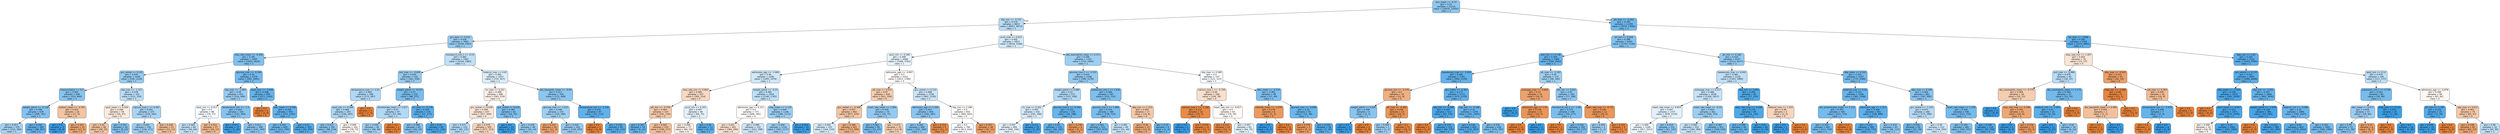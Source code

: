 digraph Tree {
node [shape=box, style="filled, rounded", color="black", fontname="helvetica"] ;
edge [fontname="helvetica"] ;
0 [label="bun_mean <= -0.37\ngini = 0.42\nsamples = 21210\nvalue = [10035, 23455]\nclass = 1", fillcolor="#8ec7f0"] ;
1 [label="sbp_min <= -0.155\ngini = 0.476\nsamples = 9815\nvalue = [6057, 9473]\nclass = 1", fillcolor="#b8dcf6"] ;
0 -> 1 [labeldistance=2.5, labelangle=45, headlabel="True"] ;
2 [label="gcs_eyes <= 0.412\ngini = 0.436\nsamples = 3992\nvalue = [2039, 4305]\nclass = 1", fillcolor="#97cbf1"] ;
1 -> 2 ;
3 [label="resp_rate_mean <= -0.506\ngini = 0.391\nsamples = 2405\nvalue = [1023, 2820]\nclass = 1", fillcolor="#81c1ee"] ;
2 -> 3 ;
4 [label="gcs_verbal <= 0.155\ngini = 0.435\nsamples = 1026\nvalue = [530, 1129]\nclass = 1", fillcolor="#96cbf1"] ;
3 -> 4 ;
5 [label="hispanic/latino <= 0.5\ngini = 0.405\nsamples = 694\nvalue = [315, 800]\nclass = 1", fillcolor="#87c4ef"] ;
4 -> 5 ;
6 [label="weight_admit <= -0.128\ngini = 0.398\nsamples = 678\nvalue = [298, 791]\nclass = 1", fillcolor="#84c2ef"] ;
5 -> 6 ;
7 [label="gini = 0.457\nsamples = 374\nvalue = [210, 384]\nclass = 1", fillcolor="#a5d3f3"] ;
6 -> 7 ;
8 [label="gini = 0.292\nsamples = 304\nvalue = [88, 407]\nclass = 1", fillcolor="#64b2eb"] ;
6 -> 8 ;
9 [label="sodium_mean <= -0.391\ngini = 0.453\nsamples = 16\nvalue = [17, 9]\nclass = 0", fillcolor="#f3c4a2"] ;
5 -> 9 ;
10 [label="gini = 0.0\nsamples = 3\nvalue = [0, 4]\nclass = 1", fillcolor="#399de5"] ;
9 -> 10 ;
11 [label="gini = 0.351\nsamples = 13\nvalue = [17, 5]\nclass = 0", fillcolor="#eda673"] ;
9 -> 11 ;
12 [label="sbp_max <= -1.127\ngini = 0.478\nsamples = 332\nvalue = [215, 329]\nclass = 1", fillcolor="#baddf6"] ;
4 -> 12 ;
13 [label="spo2_mean <= 0.594\ngini = 0.496\nsamples = 59\nvalue = [56, 47]\nclass = 0", fillcolor="#fbebdf"] ;
12 -> 13 ;
14 [label="gini = 0.45\nsamples = 40\nvalue = [48, 25]\nclass = 0", fillcolor="#f3c3a0"] ;
13 -> 14 ;
15 [label="gini = 0.391\nsamples = 19\nvalue = [8, 22]\nclass = 1", fillcolor="#81c1ee"] ;
13 -> 15 ;
16 [label="calcium_max.1 <= 0.587\ngini = 0.461\nsamples = 273\nvalue = [159, 282]\nclass = 1", fillcolor="#a9d4f4"] ;
12 -> 16 ;
17 [label="gini = 0.445\nsamples = 250\nvalue = [136, 271]\nclass = 1", fillcolor="#9ccef2"] ;
16 -> 17 ;
18 [label="gini = 0.438\nsamples = 23\nvalue = [23, 11]\nclass = 0", fillcolor="#f1bd98"] ;
16 -> 18 ;
19 [label="glucose_max <= -0.356\ngini = 0.35\nsamples = 1379\nvalue = [493, 1691]\nclass = 1", fillcolor="#73baed"] ;
3 -> 19 ;
20 [label="sbp_max <= -1.083\ngini = 0.44\nsamples = 421\nvalue = [216, 446]\nclass = 1", fillcolor="#99ccf2"] ;
19 -> 20 ;
21 [label="spo2_min <= 0.417\ngini = 0.5\nsamples = 96\nvalue = [74, 77]\nclass = 1", fillcolor="#f7fbfe"] ;
20 -> 21 ;
22 [label="gini = 0.483\nsamples = 69\nvalue = [44, 64]\nclass = 1", fillcolor="#c1e0f7"] ;
21 -> 22 ;
23 [label="gini = 0.422\nsamples = 27\nvalue = [30, 13]\nclass = 0", fillcolor="#f0b88f"] ;
21 -> 23 ;
24 [label="temperature_min <= -1.4\ngini = 0.401\nsamples = 325\nvalue = [142, 369]\nclass = 1", fillcolor="#85c3ef"] ;
20 -> 24 ;
25 [label="gini = 0.071\nsamples = 17\nvalue = [1, 26]\nclass = 1", fillcolor="#41a1e6"] ;
24 -> 25 ;
26 [label="gini = 0.413\nsamples = 308\nvalue = [141, 343]\nclass = 1", fillcolor="#8ac5f0"] ;
24 -> 26 ;
27 [label="spo2_max <= -5.494\ngini = 0.298\nsamples = 958\nvalue = [277, 1245]\nclass = 1", fillcolor="#65b3eb"] ;
19 -> 27 ;
28 [label="gini = 0.0\nsamples = 4\nvalue = [5, 0]\nclass = 0", fillcolor="#e58139"] ;
27 -> 28 ;
29 [label="wbc_mean <= 0.268\ngini = 0.294\nsamples = 954\nvalue = [272, 1245]\nclass = 1", fillcolor="#64b2eb"] ;
27 -> 29 ;
30 [label="gini = 0.332\nsamples = 629\nvalue = [211, 795]\nclass = 1", fillcolor="#6eb7ec"] ;
29 -> 30 ;
31 [label="gini = 0.21\nsamples = 325\nvalue = [61, 450]\nclass = 1", fillcolor="#54aae9"] ;
29 -> 31 ;
32 [label="hematocrit_min.1 <= -0.53\ngini = 0.482\nsamples = 1587\nvalue = [1016, 1485]\nclass = 1", fillcolor="#c0e0f7"] ;
2 -> 32 ;
33 [label="po2_max <= -0.004\ngini = 0.434\nsamples = 530\nvalue = [261, 558]\nclass = 1", fillcolor="#96cbf1"] ;
32 -> 33 ;
34 [label="temperature_max <= 3.42\ngini = 0.469\nsamples = 298\nvalue = [173, 287]\nclass = 1", fillcolor="#b0d8f5"] ;
33 -> 34 ;
35 [label="spo2_min <= 0.268\ngini = 0.464\nsamples = 293\nvalue = [166, 287]\nclass = 1", fillcolor="#acd6f4"] ;
34 -> 35 ;
36 [label="gini = 0.413\nsamples = 191\nvalue = [88, 214]\nclass = 1", fillcolor="#8ac5f0"] ;
35 -> 36 ;
37 [label="gini = 0.499\nsamples = 102\nvalue = [78, 73]\nclass = 0", fillcolor="#fdf7f2"] ;
35 -> 37 ;
38 [label="gini = 0.0\nsamples = 5\nvalue = [7, 0]\nclass = 0", fillcolor="#e58139"] ;
34 -> 38 ;
39 [label="weight_admit <= -0.537\ngini = 0.37\nsamples = 232\nvalue = [88, 271]\nclass = 1", fillcolor="#79bded"] ;
33 -> 39 ;
40 [label="bicarbonate_mean <= 1.017\ngini = 0.47\nsamples = 97\nvalue = [57, 94]\nclass = 1", fillcolor="#b1d8f5"] ;
39 -> 40 ;
41 [label="gini = 0.448\nsamples = 94\nvalue = [48, 94]\nclass = 1", fillcolor="#9ecff2"] ;
40 -> 41 ;
42 [label="gini = 0.0\nsamples = 3\nvalue = [9, 0]\nclass = 0", fillcolor="#e58139"] ;
40 -> 42 ;
43 [label="inr_max <= -0.178\ngini = 0.254\nsamples = 135\nvalue = [31, 177]\nclass = 1", fillcolor="#5caeea"] ;
39 -> 43 ;
44 [label="gini = 0.398\nsamples = 45\nvalue = [20, 53]\nclass = 1", fillcolor="#84c2ef"] ;
43 -> 44 ;
45 [label="gini = 0.15\nsamples = 90\nvalue = [11, 124]\nclass = 1", fillcolor="#4ba6e7"] ;
43 -> 45 ;
46 [label="totalco2_max <= 0.02\ngini = 0.495\nsamples = 1057\nvalue = [755, 927]\nclass = 1", fillcolor="#daedfa"] ;
32 -> 46 ;
47 [label="inr_max <= 0.201\ngini = 0.498\nsamples = 698\nvalue = [583, 519]\nclass = 0", fillcolor="#fcf1e9"] ;
46 -> 47 ;
48 [label="gcs_verbal <= 0.618\ngini = 0.494\nsamples = 637\nvalue = [557, 444]\nclass = 0", fillcolor="#fae5d7"] ;
47 -> 48 ;
49 [label="gini = 0.471\nsamples = 132\nvalue = [80, 131]\nclass = 1", fillcolor="#b2d9f5"] ;
48 -> 49 ;
50 [label="gini = 0.478\nsamples = 505\nvalue = [477, 313]\nclass = 0", fillcolor="#f6d4bb"] ;
48 -> 50 ;
51 [label="gcs_verbal <= 0.618\ngini = 0.382\nsamples = 61\nvalue = [26, 75]\nclass = 1", fillcolor="#7ebfee"] ;
47 -> 51 ;
52 [label="gini = 0.0\nsamples = 13\nvalue = [0, 21]\nclass = 1", fillcolor="#399de5"] ;
51 -> 52 ;
53 [label="gini = 0.439\nsamples = 48\nvalue = [26, 54]\nclass = 1", fillcolor="#98ccf2"] ;
51 -> 53 ;
54 [label="abs_basophils_mean <= -0.04\ngini = 0.417\nsamples = 359\nvalue = [172, 408]\nclass = 1", fillcolor="#8cc6f0"] ;
46 -> 54 ;
55 [label="glucose_max <= -1.015\ngini = 0.446\nsamples = 272\nvalue = [150, 296]\nclass = 1", fillcolor="#9dcff2"] ;
54 -> 55 ;
56 [label="gini = 0.337\nsamples = 10\nvalue = [11, 3]\nclass = 0", fillcolor="#eca36f"] ;
55 -> 56 ;
57 [label="gini = 0.436\nsamples = 262\nvalue = [139, 293]\nclass = 1", fillcolor="#97cbf1"] ;
55 -> 57 ;
58 [label="temperature_min <= -1.536\ngini = 0.274\nsamples = 87\nvalue = [22, 112]\nclass = 1", fillcolor="#60b0ea"] ;
54 -> 58 ;
59 [label="gini = 0.0\nsamples = 2\nvalue = [4, 0]\nclass = 0", fillcolor="#e58139"] ;
58 -> 59 ;
60 [label="gini = 0.239\nsamples = 85\nvalue = [18, 112]\nclass = 1", fillcolor="#59ade9"] ;
58 -> 60 ;
61 [label="pco2_max <= 0.033\ngini = 0.492\nsamples = 5823\nvalue = [4018, 5168]\nclass = 1", fillcolor="#d3e9f9"] ;
1 -> 61 ;
62 [label="spo2_min <= 0.268\ngini = 0.498\nsamples = 4498\nvalue = [3308, 3763]\nclass = 1", fillcolor="#e7f3fc"] ;
61 -> 62 ;
63 [label="admission_age <= -1.484\ngini = 0.49\nsamples = 2246\nvalue = [1495, 1979]\nclass = 1", fillcolor="#cfe7f9"] ;
62 -> 63 ;
64 [label="resp_rate_min <= 0.804\ngini = 0.485\nsamples = 327\nvalue = [305, 214]\nclass = 0", fillcolor="#f7d9c4"] ;
63 -> 64 ;
65 [label="ptt_min <= -0.759\ngini = 0.464\nsamples = 237\nvalue = [241, 139]\nclass = 0", fillcolor="#f4caab"] ;
64 -> 65 ;
66 [label="gini = 0.302\nsamples = 14\nvalue = [5, 22]\nclass = 1", fillcolor="#66b3eb"] ;
65 -> 66 ;
67 [label="gini = 0.443\nsamples = 223\nvalue = [236, 117]\nclass = 0", fillcolor="#f2bf9b"] ;
65 -> 67 ;
68 [label="pco2_min <= 0.502\ngini = 0.497\nsamples = 90\nvalue = [64, 75]\nclass = 1", fillcolor="#e2f1fb"] ;
64 -> 68 ;
69 [label="gini = 0.498\nsamples = 77\nvalue = [60, 53]\nclass = 0", fillcolor="#fcf0e8"] ;
68 -> 69 ;
70 [label="gini = 0.26\nsamples = 13\nvalue = [4, 22]\nclass = 1", fillcolor="#5dafea"] ;
68 -> 70 ;
71 [label="weight_admit <= -0.23\ngini = 0.481\nsamples = 1919\nvalue = [1190, 1765]\nclass = 1", fillcolor="#bedff7"] ;
63 -> 71 ;
72 [label="admission_age <= 0.311\ngini = 0.5\nsamples = 773\nvalue = [606, 592]\nclass = 0", fillcolor="#fefcfa"] ;
71 -> 72 ;
73 [label="gini = 0.491\nsamples = 441\nvalue = [384, 294]\nclass = 0", fillcolor="#f9e1d1"] ;
72 -> 73 ;
74 [label="gini = 0.489\nsamples = 332\nvalue = [222, 298]\nclass = 1", fillcolor="#cde6f8"] ;
72 -> 74 ;
75 [label="mbp_mean <= 3.124\ngini = 0.444\nsamples = 1146\nvalue = [584, 1173]\nclass = 1", fillcolor="#9ccef2"] ;
71 -> 75 ;
76 [label="gini = 0.448\nsamples = 1126\nvalue = [583, 1137]\nclass = 1", fillcolor="#9fcff2"] ;
75 -> 76 ;
77 [label="gini = 0.053\nsamples = 20\nvalue = [1, 36]\nclass = 1", fillcolor="#3ea0e6"] ;
75 -> 77 ;
78 [label="admission_age <= -0.897\ngini = 0.5\nsamples = 2252\nvalue = [1813, 1784]\nclass = 0", fillcolor="#fffdfc"] ;
62 -> 78 ;
79 [label="ptt_max <= 0.031\ngini = 0.47\nsamples = 916\nvalue = [911, 554]\nclass = 0", fillcolor="#f5ceb1"] ;
78 -> 79 ;
80 [label="gcs_verbal <= -0.308\ngini = 0.457\nsamples = 842\nvalue = [877, 479]\nclass = 0", fillcolor="#f3c6a5"] ;
79 -> 80 ;
81 [label="gini = 0.492\nsamples = 221\nvalue = [164, 210]\nclass = 1", fillcolor="#d4eaf9"] ;
80 -> 81 ;
82 [label="gini = 0.398\nsamples = 621\nvalue = [713, 269]\nclass = 0", fillcolor="#efb184"] ;
80 -> 82 ;
83 [label="heart_rate_mean <= 1.094\ngini = 0.429\nsamples = 74\nvalue = [34, 75]\nclass = 1", fillcolor="#93c9f1"] ;
79 -> 83 ;
84 [label="gini = 0.363\nsamples = 59\nvalue = [21, 67]\nclass = 1", fillcolor="#77bced"] ;
83 -> 84 ;
85 [label="gini = 0.472\nsamples = 15\nvalue = [13, 8]\nclass = 0", fillcolor="#f5cfb3"] ;
83 -> 85 ;
86 [label="gcs_verbal <= 0.155\ngini = 0.488\nsamples = 1336\nvalue = [902, 1230]\nclass = 1", fillcolor="#cae5f8"] ;
78 -> 86 ;
87 [label="admission_age <= 1.562\ngini = 0.413\nsamples = 504\nvalue = [242, 587]\nclass = 1", fillcolor="#8bc5f0"] ;
86 -> 87 ;
88 [label="gini = 0.406\nsamples = 499\nvalue = [231, 586]\nclass = 1", fillcolor="#87c4ef"] ;
87 -> 88 ;
89 [label="gini = 0.153\nsamples = 5\nvalue = [11, 1]\nclass = 0", fillcolor="#e78c4b"] ;
87 -> 89 ;
90 [label="sbp_min <= 2.286\ngini = 0.5\nsamples = 832\nvalue = [660, 643]\nclass = 0", fillcolor="#fefcfa"] ;
86 -> 90 ;
91 [label="gini = 0.5\nsamples = 794\nvalue = [613, 632]\nclass = 1", fillcolor="#f9fcfe"] ;
90 -> 91 ;
92 [label="gini = 0.307\nsamples = 38\nvalue = [47, 11]\nclass = 0", fillcolor="#eb9e67"] ;
90 -> 92 ;
93 [label="abs_eosinophils_mean <= 0.313\ngini = 0.446\nsamples = 1325\nvalue = [710, 1405]\nclass = 1", fillcolor="#9dcff2"] ;
61 -> 93 ;
94 [label="glucose_max.2 <= -0.325\ngini = 0.432\nsamples = 1168\nvalue = [589, 1278]\nclass = 1", fillcolor="#94caf1"] ;
93 -> 94 ;
95 [label="weight_admit <= 0.684\ngini = 0.47\nsamples = 571\nvalue = [337, 556]\nclass = 1", fillcolor="#b1d8f5"] ;
94 -> 95 ;
96 [label="inr_max <= 0.201\ngini = 0.493\nsamples = 432\nvalue = [292, 368]\nclass = 1", fillcolor="#d6ebfa"] ;
95 -> 96 ;
97 [label="gini = 0.497\nsamples = 409\nvalue = [290, 336]\nclass = 1", fillcolor="#e4f2fb"] ;
96 -> 97 ;
98 [label="gini = 0.111\nsamples = 23\nvalue = [2, 32]\nclass = 1", fillcolor="#45a3e7"] ;
96 -> 98 ;
99 [label="glucose_max.2 <= -0.344\ngini = 0.312\nsamples = 139\nvalue = [45, 188]\nclass = 1", fillcolor="#68b4eb"] ;
95 -> 99 ;
100 [label="gini = 0.29\nsamples = 135\nvalue = [40, 187]\nclass = 1", fillcolor="#63b2eb"] ;
99 -> 100 ;
101 [label="gini = 0.278\nsamples = 4\nvalue = [5, 1]\nclass = 0", fillcolor="#ea9a61"] ;
99 -> 101 ;
102 [label="potassium_min.1 <= 1.636\ngini = 0.384\nsamples = 597\nvalue = [252, 722]\nclass = 1", fillcolor="#7ebfee"] ;
94 -> 102 ;
103 [label="glucose_max.2 <= 1.088\ngini = 0.375\nsamples = 580\nvalue = [238, 714]\nclass = 1", fillcolor="#7bbeee"] ;
102 -> 103 ;
104 [label="gini = 0.361\nsamples = 531\nvalue = [207, 670]\nclass = 1", fillcolor="#76bbed"] ;
103 -> 104 ;
105 [label="gini = 0.485\nsamples = 49\nvalue = [31, 44]\nclass = 1", fillcolor="#c4e2f7"] ;
103 -> 105 ;
106 [label="dbp_min <= 1.153\ngini = 0.463\nsamples = 17\nvalue = [14, 8]\nclass = 0", fillcolor="#f4c9aa"] ;
102 -> 106 ;
107 [label="gini = 0.36\nsamples = 13\nvalue = [13, 4]\nclass = 0", fillcolor="#eda876"] ;
106 -> 107 ;
108 [label="gini = 0.32\nsamples = 4\nvalue = [1, 4]\nclass = 1", fillcolor="#6ab6ec"] ;
106 -> 108 ;
109 [label="sbp_max <= 0.389\ngini = 0.5\nsamples = 157\nvalue = [121, 127]\nclass = 1", fillcolor="#f6fafe"] ;
93 -> 109 ;
110 [label="calcium_max.1 <= -0.728\ngini = 0.49\nsamples = 109\nvalue = [104, 78]\nclass = 0", fillcolor="#f8e0ce"] ;
109 -> 110 ;
111 [label="calcium_max.1 <= -1.166\ngini = 0.137\nsamples = 16\nvalue = [25, 2]\nclass = 0", fillcolor="#e78b49"] ;
110 -> 111 ;
112 [label="gini = 0.0\nsamples = 1\nvalue = [0, 1]\nclass = 1", fillcolor="#399de5"] ;
111 -> 112 ;
113 [label="gini = 0.074\nsamples = 15\nvalue = [25, 1]\nclass = 0", fillcolor="#e68641"] ;
111 -> 113 ;
114 [label="heart_rate_min <= -0.817\ngini = 0.5\nsamples = 93\nvalue = [79, 76]\nclass = 0", fillcolor="#fefaf7"] ;
110 -> 114 ;
115 [label="gini = 0.117\nsamples = 10\nvalue = [15, 1]\nclass = 0", fillcolor="#e78946"] ;
114 -> 115 ;
116 [label="gini = 0.497\nsamples = 83\nvalue = [64, 75]\nclass = 1", fillcolor="#e2f1fb"] ;
114 -> 116 ;
117 [label="wbc_mean <= -0.534\ngini = 0.382\nsamples = 48\nvalue = [17, 49]\nclass = 1", fillcolor="#7ebfee"] ;
109 -> 117 ;
118 [label="chloride_mean <= -1.076\ngini = 0.278\nsamples = 6\nvalue = [5, 1]\nclass = 0", fillcolor="#ea9a61"] ;
117 -> 118 ;
119 [label="gini = 0.0\nsamples = 1\nvalue = [0, 1]\nclass = 1", fillcolor="#399de5"] ;
118 -> 119 ;
120 [label="gini = 0.0\nsamples = 5\nvalue = [5, 0]\nclass = 0", fillcolor="#e58139"] ;
118 -> 120 ;
121 [label="glucose_max <= -0.998\ngini = 0.32\nsamples = 42\nvalue = [12, 48]\nclass = 1", fillcolor="#6ab6ec"] ;
117 -> 121 ;
122 [label="gini = 0.278\nsamples = 3\nvalue = [5, 1]\nclass = 0", fillcolor="#ea9a61"] ;
121 -> 122 ;
123 [label="gini = 0.226\nsamples = 39\nvalue = [7, 47]\nclass = 1", fillcolor="#56ace9"] ;
121 -> 123 ;
124 [label="ptt_max <= -0.302\ngini = 0.345\nsamples = 11395\nvalue = [3978, 13982]\nclass = 1", fillcolor="#71b9ec"] ;
0 -> 124 [labeldistance=2.5, labelangle=-45, headlabel="False"] ;
125 [label="ph_min <= 0.058\ngini = 0.398\nsamples = 6203\nvalue = [2703, 7140]\nclass = 1", fillcolor="#84c2ef"] ;
124 -> 125 ;
126 [label="po2_min <= 0.736\ngini = 0.304\nsamples = 1966\nvalue = [590, 2563]\nclass = 1", fillcolor="#67b4eb"] ;
125 -> 126 ;
127 [label="baseexcess_max <= -3.934\ngini = 0.285\nsamples = 1791\nvalue = [494, 2378]\nclass = 1", fillcolor="#62b1ea"] ;
126 -> 127 ;
128 [label="glucose_min <= -0.376\ngini = 0.4\nsamples = 19\nvalue = [21, 8]\nclass = 0", fillcolor="#efb184"] ;
127 -> 128 ;
129 [label="weight_admit <= 0.505\ngini = 0.408\nsamples = 6\nvalue = [2, 5]\nclass = 1", fillcolor="#88c4ef"] ;
128 -> 129 ;
130 [label="gini = 0.0\nsamples = 4\nvalue = [0, 5]\nclass = 1", fillcolor="#399de5"] ;
129 -> 130 ;
131 [label="gini = 0.0\nsamples = 2\nvalue = [2, 0]\nclass = 0", fillcolor="#e58139"] ;
129 -> 131 ;
132 [label="ph_max <= -6.465\ngini = 0.236\nsamples = 13\nvalue = [19, 3]\nclass = 0", fillcolor="#e99558"] ;
128 -> 132 ;
133 [label="gini = 0.444\nsamples = 2\nvalue = [1, 2]\nclass = 1", fillcolor="#9ccef2"] ;
132 -> 133 ;
134 [label="gini = 0.1\nsamples = 11\nvalue = [18, 1]\nclass = 0", fillcolor="#e68844"] ;
132 -> 134 ;
135 [label="gcs_motor <= -0.307\ngini = 0.277\nsamples = 1772\nvalue = [473, 2370]\nclass = 1", fillcolor="#61b1ea"] ;
127 -> 135 ;
136 [label="sbp_min <= -4.589\ngini = 0.183\nsamples = 513\nvalue = [82, 725]\nclass = 1", fillcolor="#4fa8e8"] ;
135 -> 136 ;
137 [label="gini = 0.0\nsamples = 1\nvalue = [2, 0]\nclass = 0", fillcolor="#e58139"] ;
136 -> 137 ;
138 [label="gini = 0.179\nsamples = 512\nvalue = [80, 725]\nclass = 1", fillcolor="#4fa8e8"] ;
136 -> 138 ;
139 [label="sbp_min <= -0.198\ngini = 0.31\nsamples = 1259\nvalue = [391, 1645]\nclass = 1", fillcolor="#68b4eb"] ;
135 -> 139 ;
140 [label="gini = 0.218\nsamples = 620\nvalue = [121, 853]\nclass = 1", fillcolor="#55abe9"] ;
139 -> 140 ;
141 [label="gini = 0.379\nsamples = 639\nvalue = [270, 792]\nclass = 1", fillcolor="#7cbeee"] ;
139 -> 141 ;
142 [label="ph_max <= -2.183\ngini = 0.45\nsamples = 175\nvalue = [96, 185]\nclass = 1", fillcolor="#a0d0f2"] ;
126 -> 142 ;
143 [label="aniongap_max <= -0.865\ngini = 0.33\nsamples = 15\nvalue = [19, 5]\nclass = 0", fillcolor="#eca26d"] ;
142 -> 143 ;
144 [label="gini = 0.0\nsamples = 2\nvalue = [0, 2]\nclass = 1", fillcolor="#399de5"] ;
143 -> 144 ;
145 [label="admission_age <= 1.52\ngini = 0.236\nsamples = 13\nvalue = [19, 3]\nclass = 0", fillcolor="#e99558"] ;
143 -> 145 ;
146 [label="gini = 0.0\nsamples = 11\nvalue = [19, 0]\nclass = 0", fillcolor="#e58139"] ;
145 -> 146 ;
147 [label="gini = 0.0\nsamples = 2\nvalue = [0, 3]\nclass = 1", fillcolor="#399de5"] ;
145 -> 147 ;
148 [label="ptt_min <= 0.001\ngini = 0.42\nsamples = 160\nvalue = [77, 180]\nclass = 1", fillcolor="#8ec7f0"] ;
142 -> 148 ;
149 [label="hematocrit_min.1 <= -1.98\ngini = 0.375\nsamples = 148\nvalue = [59, 177]\nclass = 1", fillcolor="#7bbeee"] ;
148 -> 149 ;
150 [label="gini = 0.0\nsamples = 3\nvalue = [5, 0]\nclass = 0", fillcolor="#e58139"] ;
149 -> 150 ;
151 [label="gini = 0.358\nsamples = 145\nvalue = [54, 177]\nclass = 1", fillcolor="#75bbed"] ;
149 -> 151 ;
152 [label="heart_rate_max <= -0.731\ngini = 0.245\nsamples = 12\nvalue = [18, 3]\nclass = 0", fillcolor="#e9965a"] ;
148 -> 152 ;
153 [label="gini = 0.444\nsamples = 3\nvalue = [1, 2]\nclass = 1", fillcolor="#9ccef2"] ;
152 -> 153 ;
154 [label="gini = 0.105\nsamples = 9\nvalue = [17, 1]\nclass = 0", fillcolor="#e78845"] ;
152 -> 154 ;
155 [label="ph_min <= 0.166\ngini = 0.432\nsamples = 4237\nvalue = [2113, 4577]\nclass = 1", fillcolor="#94caf1"] ;
125 -> 155 ;
156 [label="baseexcess_max <= 0.042\ngini = 0.481\nsamples = 2130\nvalue = [1343, 1989]\nclass = 1", fillcolor="#bfdff7"] ;
155 -> 156 ;
157 [label="aniongap_max <= 0.217\ngini = 0.486\nsamples = 2038\nvalue = [1326, 1857]\nclass = 1", fillcolor="#c6e3f8"] ;
156 -> 157 ;
158 [label="heart_rate_mean <= 0.953\ngini = 0.497\nsamples = 1377\nvalue = [978, 1154]\nclass = 1", fillcolor="#e1f0fb"] ;
157 -> 158 ;
159 [label="gini = 0.499\nsamples = 1246\nvalue = [917, 1011]\nclass = 1", fillcolor="#edf6fd"] ;
158 -> 159 ;
160 [label="gini = 0.419\nsamples = 131\nvalue = [61, 143]\nclass = 1", fillcolor="#8dc7f0"] ;
158 -> 160 ;
161 [label="heart_rate_mean <= -0.22\ngini = 0.443\nsamples = 661\nvalue = [348, 703]\nclass = 1", fillcolor="#9bcef2"] ;
157 -> 161 ;
162 [label="gini = 0.485\nsamples = 310\nvalue = [199, 284]\nclass = 1", fillcolor="#c4e2f7"] ;
161 -> 162 ;
163 [label="gini = 0.387\nsamples = 351\nvalue = [149, 419]\nclass = 1", fillcolor="#7fc0ee"] ;
161 -> 163 ;
164 [label="sbp_min <= 2.055\ngini = 0.202\nsamples = 92\nvalue = [17, 132]\nclass = 1", fillcolor="#52aae8"] ;
156 -> 164 ;
165 [label="resp_rate_max <= -0.209\ngini = 0.176\nsamples = 90\nvalue = [14, 130]\nclass = 1", fillcolor="#4ea8e8"] ;
164 -> 165 ;
166 [label="gini = 0.298\nsamples = 44\nvalue = [12, 54]\nclass = 1", fillcolor="#65b3eb"] ;
165 -> 166 ;
167 [label="gini = 0.05\nsamples = 46\nvalue = [2, 76]\nclass = 1", fillcolor="#3ea0e6"] ;
165 -> 167 ;
168 [label="totalco2_max <= 1.252\ngini = 0.48\nsamples = 2\nvalue = [3, 2]\nclass = 0", fillcolor="#f6d5bd"] ;
164 -> 168 ;
169 [label="gini = 0.0\nsamples = 1\nvalue = [0, 2]\nclass = 1", fillcolor="#399de5"] ;
168 -> 169 ;
170 [label="gini = 0.0\nsamples = 1\nvalue = [3, 0]\nclass = 0", fillcolor="#e58139"] ;
168 -> 170 ;
171 [label="dbp_mean <= 0.142\ngini = 0.353\nsamples = 2107\nvalue = [770, 2588]\nclass = 1", fillcolor="#74baed"] ;
155 -> 171 ;
172 [label="totalco2_max <= 0.02\ngini = 0.312\nsamples = 1246\nvalue = [383, 1598]\nclass = 1", fillcolor="#68b4eb"] ;
171 -> 172 ;
173 [label="abs_lymphocytes_mean <= 1.112\ngini = 0.357\nsamples = 585\nvalue = [215, 710]\nclass = 1", fillcolor="#75bbed"] ;
172 -> 173 ;
174 [label="gini = 0.353\nsamples = 583\nvalue = [211, 710]\nclass = 1", fillcolor="#74baed"] ;
173 -> 174 ;
175 [label="gini = 0.0\nsamples = 2\nvalue = [4, 0]\nclass = 0", fillcolor="#e58139"] ;
173 -> 175 ;
176 [label="admission_age <= 1.313\ngini = 0.268\nsamples = 661\nvalue = [168, 888]\nclass = 1", fillcolor="#5eb0ea"] ;
172 -> 176 ;
177 [label="gini = 0.232\nsamples = 566\nvalue = [120, 775]\nclass = 1", fillcolor="#58ace9"] ;
176 -> 177 ;
178 [label="gini = 0.419\nsamples = 95\nvalue = [48, 113]\nclass = 1", fillcolor="#8dc7f0"] ;
176 -> 178 ;
179 [label="dbp_max <= 0.184\ngini = 0.404\nsamples = 861\nvalue = [387, 990]\nclass = 1", fillcolor="#86c3ef"] ;
171 -> 179 ;
180 [label="gcs_verbal <= -1.235\ngini = 0.473\nsamples = 266\nvalue = [175, 280]\nclass = 1", fillcolor="#b5daf5"] ;
179 -> 180 ;
181 [label="gini = 0.339\nsamples = 54\nvalue = [21, 76]\nclass = 1", fillcolor="#70b8ec"] ;
180 -> 181 ;
182 [label="gini = 0.49\nsamples = 212\nvalue = [154, 204]\nclass = 1", fillcolor="#cee7f9"] ;
180 -> 182 ;
183 [label="heart_rate_mean <= 1.239\ngini = 0.354\nsamples = 595\nvalue = [212, 710]\nclass = 1", fillcolor="#74baed"] ;
179 -> 183 ;
184 [label="gini = 0.383\nsamples = 481\nvalue = [192, 551]\nclass = 1", fillcolor="#7ebfee"] ;
183 -> 184 ;
185 [label="gini = 0.198\nsamples = 114\nvalue = [20, 159]\nclass = 1", fillcolor="#52a9e8"] ;
183 -> 185 ;
186 [label="ph_max <= -3.896\ngini = 0.265\nsamples = 5192\nvalue = [1275, 6842]\nclass = 1", fillcolor="#5eafea"] ;
124 -> 186 ;
187 [label="resp_rate_min <= 1.287\ngini = 0.493\nsamples = 70\nvalue = [72, 57]\nclass = 0", fillcolor="#fae5d6"] ;
186 -> 187 ;
188 [label="po2_max <= -0.984\ngini = 0.476\nsamples = 45\nvalue = [30, 47]\nclass = 1", fillcolor="#b7dcf6"] ;
187 -> 188 ;
189 [label="abs_neutrophils_mean <= -0.775\ngini = 0.469\nsamples = 18\nvalue = [20, 12]\nclass = 0", fillcolor="#f5cdb0"] ;
188 -> 189 ;
190 [label="gini = 0.0\nsamples = 3\nvalue = [0, 6]\nclass = 1", fillcolor="#399de5"] ;
189 -> 190 ;
191 [label="resp_rate_max <= -0.248\ngini = 0.355\nsamples = 15\nvalue = [20, 6]\nclass = 0", fillcolor="#eda774"] ;
189 -> 191 ;
192 [label="gini = 0.0\nsamples = 2\nvalue = [0, 2]\nclass = 1", fillcolor="#399de5"] ;
191 -> 192 ;
193 [label="gini = 0.278\nsamples = 13\nvalue = [20, 4]\nclass = 0", fillcolor="#ea9a61"] ;
191 -> 193 ;
194 [label="abs_neutrophils_mean <= 2.171\ngini = 0.346\nsamples = 27\nvalue = [10, 35]\nclass = 1", fillcolor="#72b9ec"] ;
188 -> 194 ;
195 [label="totalco2_min <= -3.003\ngini = 0.25\nsamples = 25\nvalue = [6, 35]\nclass = 1", fillcolor="#5baee9"] ;
194 -> 195 ;
196 [label="gini = 0.0\nsamples = 11\nvalue = [0, 21]\nclass = 1", fillcolor="#399de5"] ;
195 -> 196 ;
197 [label="gini = 0.42\nsamples = 14\nvalue = [6, 14]\nclass = 1", fillcolor="#8ec7f0"] ;
195 -> 197 ;
198 [label="gini = 0.0\nsamples = 2\nvalue = [4, 0]\nclass = 0", fillcolor="#e58139"] ;
194 -> 198 ;
199 [label="dbp_max <= -0.933\ngini = 0.311\nsamples = 25\nvalue = [42, 10]\nclass = 0", fillcolor="#eb9f68"] ;
187 -> 199 ;
200 [label="mbp_min <= -2.685\ngini = 0.08\nsamples = 9\nvalue = [23, 1]\nclass = 0", fillcolor="#e68642"] ;
199 -> 200 ;
201 [label="abs_basophils_mean <= 0.489\ngini = 0.444\nsamples = 2\nvalue = [2, 1]\nclass = 0", fillcolor="#f2c09c"] ;
200 -> 201 ;
202 [label="gini = 0.0\nsamples = 1\nvalue = [2, 0]\nclass = 0", fillcolor="#e58139"] ;
201 -> 202 ;
203 [label="gini = 0.0\nsamples = 1\nvalue = [0, 1]\nclass = 1", fillcolor="#399de5"] ;
201 -> 203 ;
204 [label="gini = 0.0\nsamples = 7\nvalue = [21, 0]\nclass = 0", fillcolor="#e58139"] ;
200 -> 204 ;
205 [label="ptt_max <= 0.383\ngini = 0.436\nsamples = 16\nvalue = [19, 9]\nclass = 0", fillcolor="#f1bd97"] ;
199 -> 205 ;
206 [label="temperature_min <= -5.478\ngini = 0.298\nsamples = 7\nvalue = [2, 9]\nclass = 1", fillcolor="#65b3eb"] ;
205 -> 206 ;
207 [label="gini = 0.0\nsamples = 1\nvalue = [2, 0]\nclass = 0", fillcolor="#e58139"] ;
206 -> 207 ;
208 [label="gini = 0.0\nsamples = 6\nvalue = [0, 9]\nclass = 1", fillcolor="#399de5"] ;
206 -> 208 ;
209 [label="gini = 0.0\nsamples = 9\nvalue = [17, 0]\nclass = 0", fillcolor="#e58139"] ;
205 -> 209 ;
210 [label="dbp_min <= 1.63\ngini = 0.256\nsamples = 5122\nvalue = [1203, 6785]\nclass = 1", fillcolor="#5caeea"] ;
186 -> 210 ;
211 [label="gcs_verbal <= 0.155\ngini = 0.242\nsamples = 4941\nvalue = [1086, 6608]\nclass = 1", fillcolor="#5aade9"] ;
210 -> 211 ;
212 [label="dbp_mean <= -2.925\ngini = 0.159\nsamples = 2075\nvalue = [283, 2978]\nclass = 1", fillcolor="#4ca6e7"] ;
211 -> 212 ;
213 [label="gini = 0.0\nsamples = 4\nvalue = [8, 0]\nclass = 0", fillcolor="#e58139"] ;
212 -> 213 ;
214 [label="spo2_mean <= -6.957\ngini = 0.155\nsamples = 2071\nvalue = [275, 2978]\nclass = 1", fillcolor="#4ba6e7"] ;
212 -> 214 ;
215 [label="gini = 0.499\nsamples = 10\nvalue = [10, 9]\nclass = 0", fillcolor="#fcf2eb"] ;
214 -> 215 ;
216 [label="gini = 0.15\nsamples = 2061\nvalue = [265, 2969]\nclass = 1", fillcolor="#4ba6e7"] ;
214 -> 216 ;
217 [label="sbp_min <= -1.051\ngini = 0.297\nsamples = 2866\nvalue = [803, 3630]\nclass = 1", fillcolor="#65b3eb"] ;
211 -> 217 ;
218 [label="weight_admit <= -1.974\ngini = 0.128\nsamples = 382\nvalue = [43, 583]\nclass = 1", fillcolor="#48a4e7"] ;
217 -> 218 ;
219 [label="gini = 0.0\nsamples = 2\nvalue = [2, 0]\nclass = 0", fillcolor="#e58139"] ;
218 -> 219 ;
220 [label="gini = 0.123\nsamples = 380\nvalue = [41, 583]\nclass = 1", fillcolor="#47a4e7"] ;
218 -> 220 ;
221 [label="totalco2_min <= -0.086\ngini = 0.32\nsamples = 2484\nvalue = [760, 3047]\nclass = 1", fillcolor="#6ab5eb"] ;
217 -> 221 ;
222 [label="gini = 0.24\nsamples = 803\nvalue = [170, 1052]\nclass = 1", fillcolor="#59ade9"] ;
221 -> 222 ;
223 [label="gini = 0.352\nsamples = 1681\nvalue = [590, 1995]\nclass = 1", fillcolor="#74baed"] ;
221 -> 223 ;
224 [label="spo2_min <= 0.12\ngini = 0.479\nsamples = 181\nvalue = [117, 177]\nclass = 1", fillcolor="#bcdef6"] ;
210 -> 224 ;
225 [label="potassium_min.1 <= 0.758\ngini = 0.363\nsamples = 82\nvalue = [30, 96]\nclass = 1", fillcolor="#77bced"] ;
224 -> 225 ;
226 [label="wbc_mean <= 0.472\ngini = 0.439\nsamples = 57\nvalue = [29, 60]\nclass = 1", fillcolor="#99ccf2"] ;
225 -> 226 ;
227 [label="gini = 0.39\nsamples = 51\nvalue = [21, 58]\nclass = 1", fillcolor="#81c0ee"] ;
226 -> 227 ;
228 [label="gini = 0.32\nsamples = 6\nvalue = [8, 2]\nclass = 0", fillcolor="#eca06a"] ;
226 -> 228 ;
229 [label="mbp_max <= -0.115\ngini = 0.053\nsamples = 25\nvalue = [1, 36]\nclass = 1", fillcolor="#3ea0e6"] ;
225 -> 229 ;
230 [label="gini = 0.0\nsamples = 1\nvalue = [1, 0]\nclass = 0", fillcolor="#e58139"] ;
229 -> 230 ;
231 [label="gini = 0.0\nsamples = 24\nvalue = [0, 36]\nclass = 1", fillcolor="#399de5"] ;
229 -> 231 ;
232 [label="admission_age <= -0.878\ngini = 0.499\nsamples = 99\nvalue = [87, 81]\nclass = 0", fillcolor="#fdf6f1"] ;
224 -> 232 ;
233 [label="ph_max <= 1.787\ngini = 0.224\nsamples = 25\nvalue = [5, 34]\nclass = 1", fillcolor="#56abe9"] ;
232 -> 233 ;
234 [label="gini = 0.056\nsamples = 24\nvalue = [1, 34]\nclass = 1", fillcolor="#3fa0e6"] ;
233 -> 234 ;
235 [label="gini = 0.0\nsamples = 1\nvalue = [4, 0]\nclass = 0", fillcolor="#e58139"] ;
233 -> 235 ;
236 [label="sbp_max <= 0.631\ngini = 0.463\nsamples = 74\nvalue = [82, 47]\nclass = 0", fillcolor="#f4c9aa"] ;
232 -> 236 ;
237 [label="gini = 0.338\nsamples = 42\nvalue = [62, 17]\nclass = 0", fillcolor="#eca46f"] ;
236 -> 237 ;
238 [label="gini = 0.48\nsamples = 32\nvalue = [20, 30]\nclass = 1", fillcolor="#bddef6"] ;
236 -> 238 ;
}